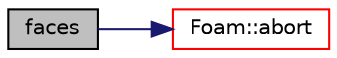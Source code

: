 digraph "faces"
{
  bgcolor="transparent";
  edge [fontname="Helvetica",fontsize="10",labelfontname="Helvetica",labelfontsize="10"];
  node [fontname="Helvetica",fontsize="10",shape=record];
  rankdir="LR";
  Node6440 [label="faces",height=0.2,width=0.4,color="black", fillcolor="grey75", style="filled", fontcolor="black"];
  Node6440 -> Node6441 [color="midnightblue",fontsize="10",style="solid",fontname="Helvetica"];
  Node6441 [label="Foam::abort",height=0.2,width=0.4,color="red",URL="$a21851.html#a447107a607d03e417307c203fa5fb44b"];
}
